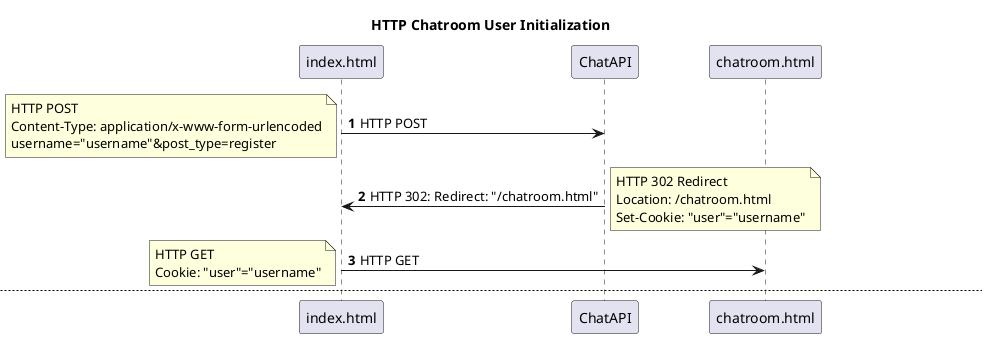 @startuml
'https://plantuml.com/sequence-diagram

autonumber

title HTTP Chatroom User Initialization
index.html -> ChatAPI: HTTP POST
note left
HTTP POST
Content-Type: application/x-www-form-urlencoded
username="username"&post_type=register
end note
ChatAPI -> index.html: HTTP 302: Redirect: "/chatroom.html"
note right
HTTP 302 Redirect
Location: /chatroom.html
Set-Cookie: "user"="username"
end note
index.html -> chatroom.html: HTTP GET
note left
HTTP GET
Cookie: "user"="username"
end note
newpage  Sending Message Sequence
chatroom.html -> ChatAPI: js: sendButton Event
note right
HTTP POST
Content-Type: text/plain
Cookie: "user"="usernameA"

"this is a message"
end note
ChatAPI -> "chatroom.html": HTTP 200
note left
(Option 1) redirect if cookie is invalid
forcing user to register and obtain a cookie

HTTP 302 Redirect
Location: /index.html

(Option 2)  Message received successfully

HTTP 200
Content-Type = text/html
Content-Length = 0
end note
newpage Polling Message Sequence
chatroom.html -> ChatAPI: poll.js: fetch()
note right
HTTP GET
Cookie: "user" = "usernameA"
end note
ChatAPI -> chatroom.html: HTTP 200
note left
(Option 1) Message available for user,

HTTP 200
Content-Type=application/json

{"user" : "Andy", "message" : "wassup"}

(Option 2) No message for user

HTTP 200
Content-Length=0
Content-Type=application/json

(Option 3) redirect if cookie is invalid
forcing user to register and obtain a cookie

HTTP 302 Redirect
Location: /index.html
end note
@enduml